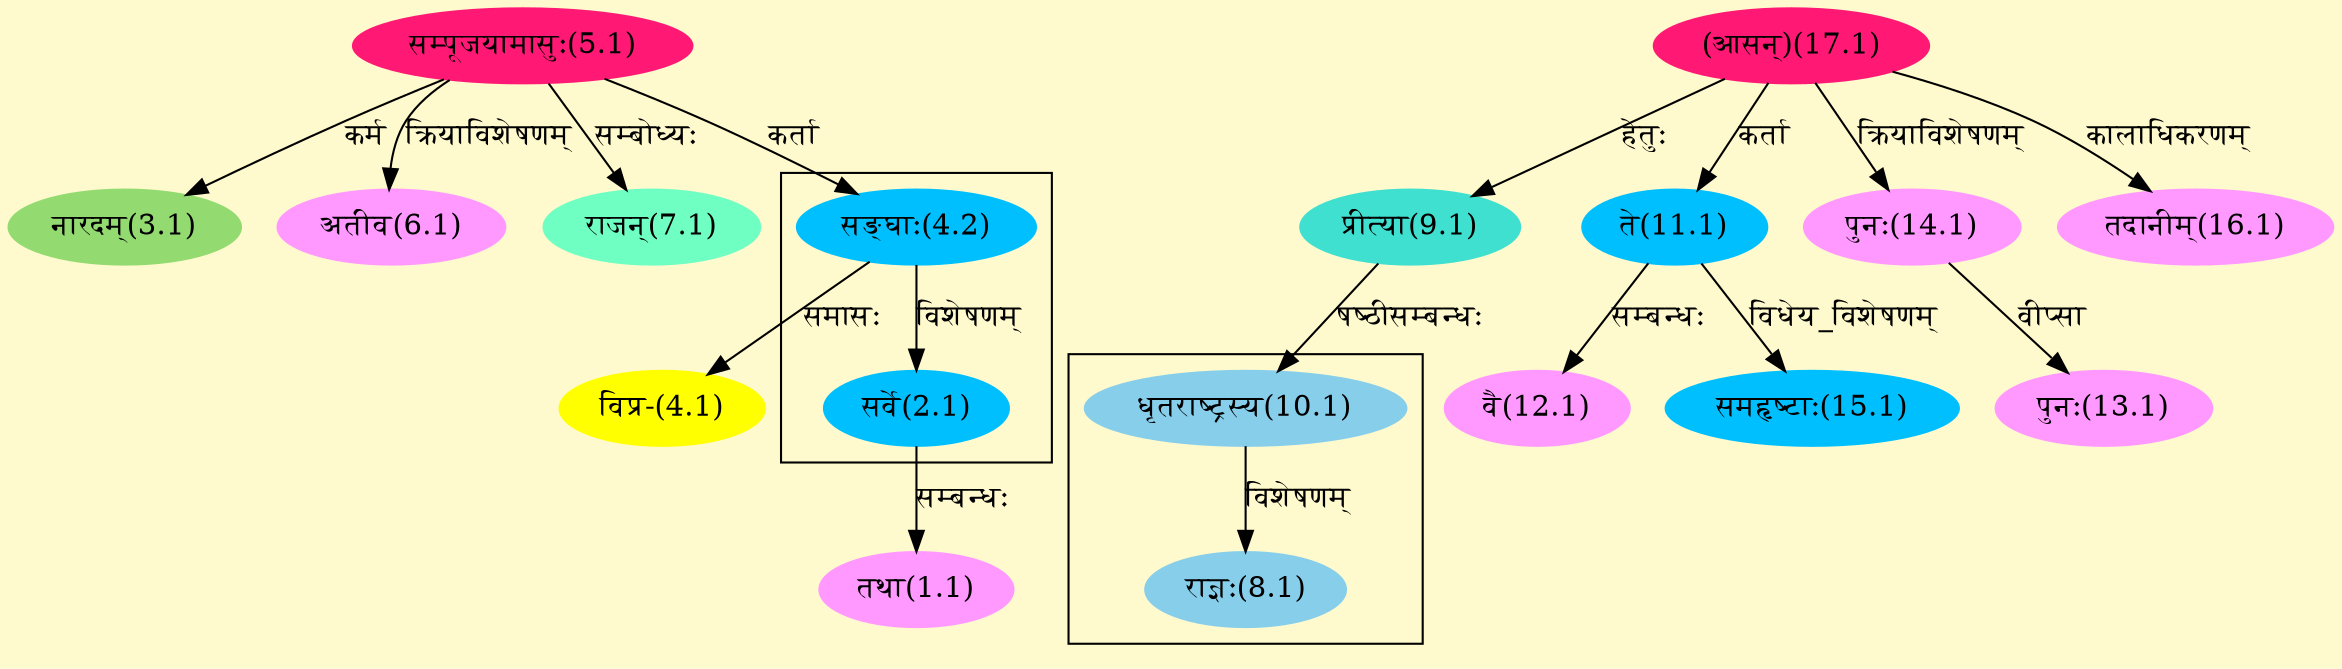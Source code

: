 digraph G{
rankdir=BT;
 compound=true;
 bgcolor="lemonchiffon1";

subgraph cluster_1{
Node2_1 [style=filled, color="#00BFFF" label = "सर्वे(2.1)"]
Node4_2 [style=filled, color="#00BFFF" label = "सङ्घाः(4.2)"]

}

subgraph cluster_2{
Node8_1 [style=filled, color="#87CEEB" label = "राज्ञः(8.1)"]
Node10_1 [style=filled, color="#87CEEB" label = "धृतराष्ट्रस्य(10.1)"]

}
Node1_1 [style=filled, color="#FF99FF" label = "तथा(1.1)"]
Node2_1 [style=filled, color="#00BFFF" label = "सर्वे(2.1)"]
Node3_1 [style=filled, color="#93DB70" label = "नारदम्(3.1)"]
Node5_1 [style=filled, color="#FF1975" label = "सम्पूजयामासुः(5.1)"]
Node4_1 [style=filled, color="#FFFF00" label = "विप्र-(4.1)"]
Node4_2 [style=filled, color="#00BFFF" label = "सङ्घाः(4.2)"]
Node6_1 [style=filled, color="#FF99FF" label = "अतीव(6.1)"]
Node7_1 [style=filled, color="#6FFFC3" label = "राजन्(7.1)"]
Node9_1 [style=filled, color="#40E0D0" label = "प्रीत्या(9.1)"]
Node17_1 [style=filled, color="#FF1975" label = "(आसन्)(17.1)"]
Node10_1 [style=filled, color="#87CEEB" label = "धृतराष्ट्रस्य(10.1)"]
Node11_1 [style=filled, color="#00BFFF" label = "ते(11.1)"]
Node12_1 [style=filled, color="#FF99FF" label = "वै(12.1)"]
Node13_1 [style=filled, color="#FF99FF" label = "पुनः(13.1)"]
Node14_1 [style=filled, color="#FF99FF" label = "पुनः(14.1)"]
Node15_1 [style=filled, color="#00BFFF" label = "समहृष्टाः(15.1)"]
Node16_1 [style=filled, color="#FF99FF" label = "तदानीम्(16.1)"]
/* Start of Relations section */

Node1_1 -> Node2_1 [  label="सम्बन्धः"  dir="back" ]
Node2_1 -> Node4_2 [  label="विशेषणम्"  dir="back" ]
Node3_1 -> Node5_1 [  label="कर्म"  dir="back" ]
Node4_1 -> Node4_2 [  label="समासः"  dir="back" ]
Node4_2 -> Node5_1 [  label="कर्ता"  dir="back" ]
Node6_1 -> Node5_1 [  label="क्रियाविशेषणम्"  dir="back" ]
Node7_1 -> Node5_1 [  label="सम्बोध्यः"  dir="back" ]
Node8_1 -> Node10_1 [  label="विशेषणम्"  dir="back" ]
Node9_1 -> Node17_1 [  label="हेतुः"  dir="back" ]
Node10_1 -> Node9_1 [  label="षष्ठीसम्बन्धः"  dir="back" ]
Node11_1 -> Node17_1 [  label="कर्ता"  dir="back" ]
Node12_1 -> Node11_1 [  label="सम्बन्धः"  dir="back" ]
Node13_1 -> Node14_1 [  label="वीप्सा"  dir="back" ]
Node14_1 -> Node17_1 [  label="क्रियाविशेषणम्"  dir="back" ]
Node15_1 -> Node11_1 [  label="विधेय_विशेषणम्"  dir="back" ]
Node16_1 -> Node17_1 [  label="कालाधिकरणम्"  dir="back" ]
}
